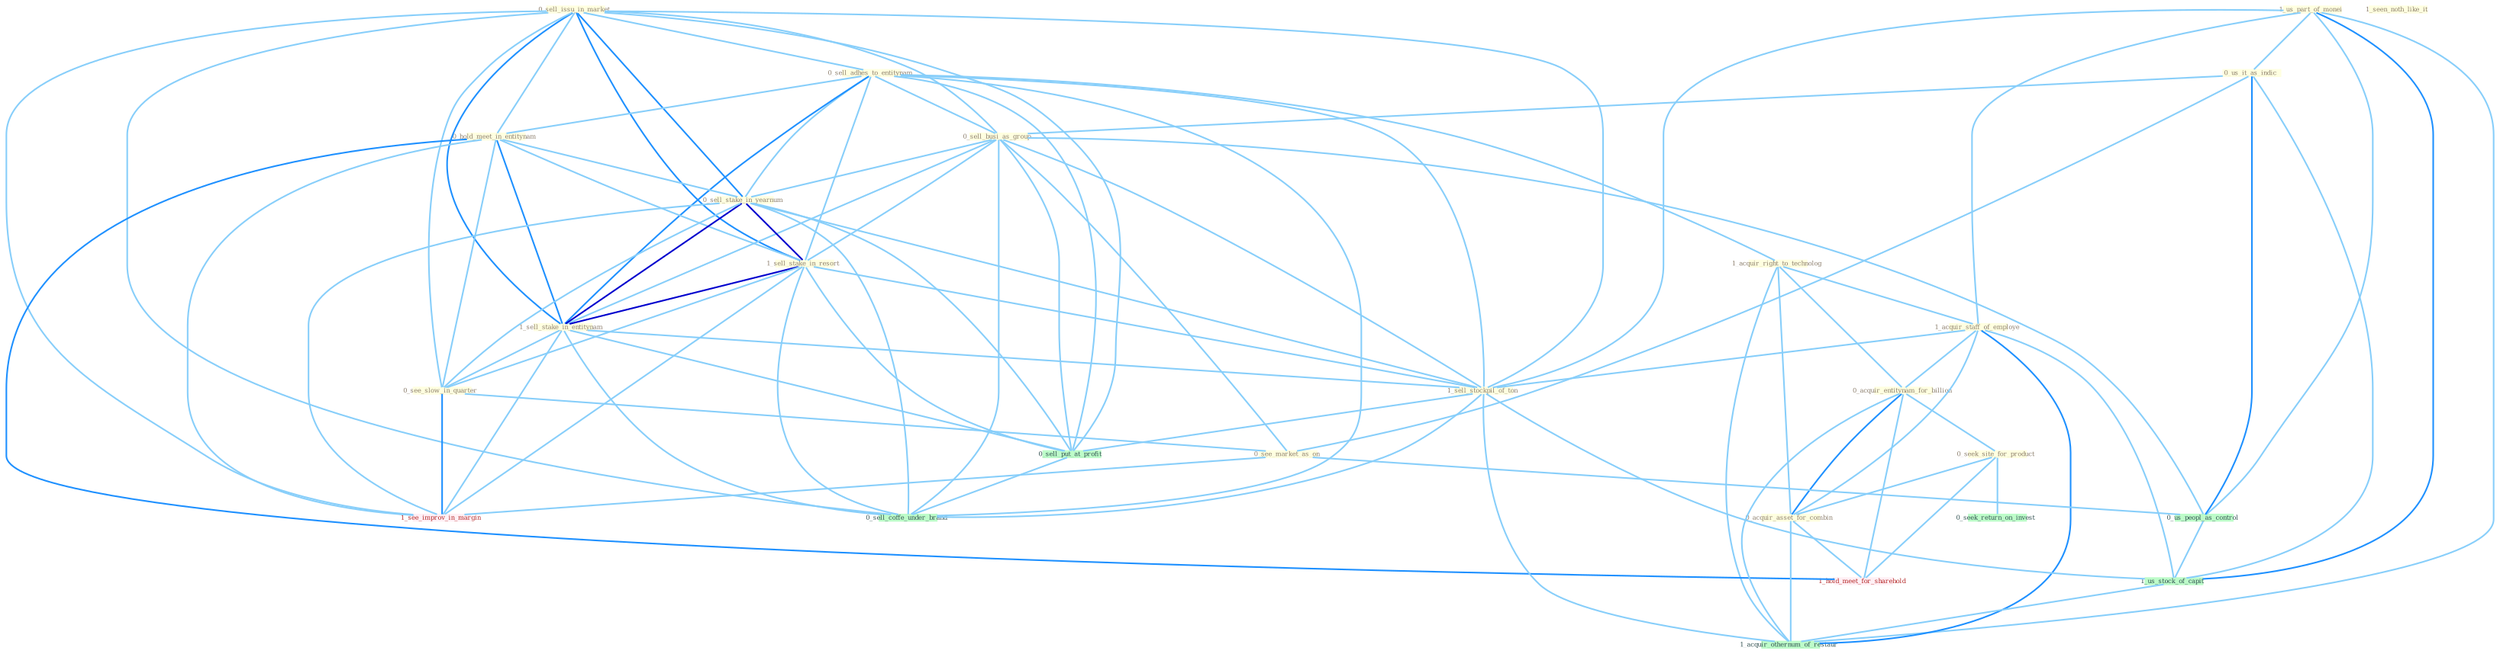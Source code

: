 Graph G{ 
    node
    [shape=polygon,style=filled,width=.5,height=.06,color="#BDFCC9",fixedsize=true,fontsize=4,
    fontcolor="#2f4f4f"];
    {node
    [color="#ffffe0", fontcolor="#8b7d6b"] "0_sell_issu_in_market " "1_seen_noth_like_it " "0_sell_adhes_to_entitynam " "1_acquir_right_to_technolog " "1_us_part_of_monei " "0_hold_meet_in_entitynam " "0_us_it_as_indic " "1_acquir_staff_of_employe " "0_sell_busi_as_group " "0_sell_stake_in_yearnum " "1_sell_stake_in_resort " "1_sell_stake_in_entitynam " "0_acquir_entitynam_for_billion " "1_sell_stockpil_of_ton " "0_seek_site_for_product " "0_acquir_asset_for_combin " "0_see_slow_in_quarter " "0_see_market_as_on "}
{node [color="#fff0f5", fontcolor="#b22222"] "1_see_improv_in_margin " "1_hold_meet_for_sharehold "}
edge [color="#B0E2FF"];

	"0_sell_issu_in_market " -- "0_sell_adhes_to_entitynam " [w="1", color="#87cefa" ];
	"0_sell_issu_in_market " -- "0_hold_meet_in_entitynam " [w="1", color="#87cefa" ];
	"0_sell_issu_in_market " -- "0_sell_busi_as_group " [w="1", color="#87cefa" ];
	"0_sell_issu_in_market " -- "0_sell_stake_in_yearnum " [w="2", color="#1e90ff" , len=0.8];
	"0_sell_issu_in_market " -- "1_sell_stake_in_resort " [w="2", color="#1e90ff" , len=0.8];
	"0_sell_issu_in_market " -- "1_sell_stake_in_entitynam " [w="2", color="#1e90ff" , len=0.8];
	"0_sell_issu_in_market " -- "1_sell_stockpil_of_ton " [w="1", color="#87cefa" ];
	"0_sell_issu_in_market " -- "0_see_slow_in_quarter " [w="1", color="#87cefa" ];
	"0_sell_issu_in_market " -- "0_sell_put_at_profit " [w="1", color="#87cefa" ];
	"0_sell_issu_in_market " -- "1_see_improv_in_margin " [w="1", color="#87cefa" ];
	"0_sell_issu_in_market " -- "0_sell_coffe_under_brand " [w="1", color="#87cefa" ];
	"0_sell_adhes_to_entitynam " -- "1_acquir_right_to_technolog " [w="1", color="#87cefa" ];
	"0_sell_adhes_to_entitynam " -- "0_hold_meet_in_entitynam " [w="1", color="#87cefa" ];
	"0_sell_adhes_to_entitynam " -- "0_sell_busi_as_group " [w="1", color="#87cefa" ];
	"0_sell_adhes_to_entitynam " -- "0_sell_stake_in_yearnum " [w="1", color="#87cefa" ];
	"0_sell_adhes_to_entitynam " -- "1_sell_stake_in_resort " [w="1", color="#87cefa" ];
	"0_sell_adhes_to_entitynam " -- "1_sell_stake_in_entitynam " [w="2", color="#1e90ff" , len=0.8];
	"0_sell_adhes_to_entitynam " -- "1_sell_stockpil_of_ton " [w="1", color="#87cefa" ];
	"0_sell_adhes_to_entitynam " -- "0_sell_put_at_profit " [w="1", color="#87cefa" ];
	"0_sell_adhes_to_entitynam " -- "0_sell_coffe_under_brand " [w="1", color="#87cefa" ];
	"1_acquir_right_to_technolog " -- "1_acquir_staff_of_employe " [w="1", color="#87cefa" ];
	"1_acquir_right_to_technolog " -- "0_acquir_entitynam_for_billion " [w="1", color="#87cefa" ];
	"1_acquir_right_to_technolog " -- "0_acquir_asset_for_combin " [w="1", color="#87cefa" ];
	"1_acquir_right_to_technolog " -- "1_acquir_othernum_of_restaur " [w="1", color="#87cefa" ];
	"1_us_part_of_monei " -- "0_us_it_as_indic " [w="1", color="#87cefa" ];
	"1_us_part_of_monei " -- "1_acquir_staff_of_employe " [w="1", color="#87cefa" ];
	"1_us_part_of_monei " -- "1_sell_stockpil_of_ton " [w="1", color="#87cefa" ];
	"1_us_part_of_monei " -- "0_us_peopl_as_control " [w="1", color="#87cefa" ];
	"1_us_part_of_monei " -- "1_us_stock_of_capit " [w="2", color="#1e90ff" , len=0.8];
	"1_us_part_of_monei " -- "1_acquir_othernum_of_restaur " [w="1", color="#87cefa" ];
	"0_hold_meet_in_entitynam " -- "0_sell_stake_in_yearnum " [w="1", color="#87cefa" ];
	"0_hold_meet_in_entitynam " -- "1_sell_stake_in_resort " [w="1", color="#87cefa" ];
	"0_hold_meet_in_entitynam " -- "1_sell_stake_in_entitynam " [w="2", color="#1e90ff" , len=0.8];
	"0_hold_meet_in_entitynam " -- "0_see_slow_in_quarter " [w="1", color="#87cefa" ];
	"0_hold_meet_in_entitynam " -- "1_see_improv_in_margin " [w="1", color="#87cefa" ];
	"0_hold_meet_in_entitynam " -- "1_hold_meet_for_sharehold " [w="2", color="#1e90ff" , len=0.8];
	"0_us_it_as_indic " -- "0_sell_busi_as_group " [w="1", color="#87cefa" ];
	"0_us_it_as_indic " -- "0_see_market_as_on " [w="1", color="#87cefa" ];
	"0_us_it_as_indic " -- "0_us_peopl_as_control " [w="2", color="#1e90ff" , len=0.8];
	"0_us_it_as_indic " -- "1_us_stock_of_capit " [w="1", color="#87cefa" ];
	"1_acquir_staff_of_employe " -- "0_acquir_entitynam_for_billion " [w="1", color="#87cefa" ];
	"1_acquir_staff_of_employe " -- "1_sell_stockpil_of_ton " [w="1", color="#87cefa" ];
	"1_acquir_staff_of_employe " -- "0_acquir_asset_for_combin " [w="1", color="#87cefa" ];
	"1_acquir_staff_of_employe " -- "1_us_stock_of_capit " [w="1", color="#87cefa" ];
	"1_acquir_staff_of_employe " -- "1_acquir_othernum_of_restaur " [w="2", color="#1e90ff" , len=0.8];
	"0_sell_busi_as_group " -- "0_sell_stake_in_yearnum " [w="1", color="#87cefa" ];
	"0_sell_busi_as_group " -- "1_sell_stake_in_resort " [w="1", color="#87cefa" ];
	"0_sell_busi_as_group " -- "1_sell_stake_in_entitynam " [w="1", color="#87cefa" ];
	"0_sell_busi_as_group " -- "1_sell_stockpil_of_ton " [w="1", color="#87cefa" ];
	"0_sell_busi_as_group " -- "0_see_market_as_on " [w="1", color="#87cefa" ];
	"0_sell_busi_as_group " -- "0_us_peopl_as_control " [w="1", color="#87cefa" ];
	"0_sell_busi_as_group " -- "0_sell_put_at_profit " [w="1", color="#87cefa" ];
	"0_sell_busi_as_group " -- "0_sell_coffe_under_brand " [w="1", color="#87cefa" ];
	"0_sell_stake_in_yearnum " -- "1_sell_stake_in_resort " [w="3", color="#0000cd" , len=0.6];
	"0_sell_stake_in_yearnum " -- "1_sell_stake_in_entitynam " [w="3", color="#0000cd" , len=0.6];
	"0_sell_stake_in_yearnum " -- "1_sell_stockpil_of_ton " [w="1", color="#87cefa" ];
	"0_sell_stake_in_yearnum " -- "0_see_slow_in_quarter " [w="1", color="#87cefa" ];
	"0_sell_stake_in_yearnum " -- "0_sell_put_at_profit " [w="1", color="#87cefa" ];
	"0_sell_stake_in_yearnum " -- "1_see_improv_in_margin " [w="1", color="#87cefa" ];
	"0_sell_stake_in_yearnum " -- "0_sell_coffe_under_brand " [w="1", color="#87cefa" ];
	"1_sell_stake_in_resort " -- "1_sell_stake_in_entitynam " [w="3", color="#0000cd" , len=0.6];
	"1_sell_stake_in_resort " -- "1_sell_stockpil_of_ton " [w="1", color="#87cefa" ];
	"1_sell_stake_in_resort " -- "0_see_slow_in_quarter " [w="1", color="#87cefa" ];
	"1_sell_stake_in_resort " -- "0_sell_put_at_profit " [w="1", color="#87cefa" ];
	"1_sell_stake_in_resort " -- "1_see_improv_in_margin " [w="1", color="#87cefa" ];
	"1_sell_stake_in_resort " -- "0_sell_coffe_under_brand " [w="1", color="#87cefa" ];
	"1_sell_stake_in_entitynam " -- "1_sell_stockpil_of_ton " [w="1", color="#87cefa" ];
	"1_sell_stake_in_entitynam " -- "0_see_slow_in_quarter " [w="1", color="#87cefa" ];
	"1_sell_stake_in_entitynam " -- "0_sell_put_at_profit " [w="1", color="#87cefa" ];
	"1_sell_stake_in_entitynam " -- "1_see_improv_in_margin " [w="1", color="#87cefa" ];
	"1_sell_stake_in_entitynam " -- "0_sell_coffe_under_brand " [w="1", color="#87cefa" ];
	"0_acquir_entitynam_for_billion " -- "0_seek_site_for_product " [w="1", color="#87cefa" ];
	"0_acquir_entitynam_for_billion " -- "0_acquir_asset_for_combin " [w="2", color="#1e90ff" , len=0.8];
	"0_acquir_entitynam_for_billion " -- "1_hold_meet_for_sharehold " [w="1", color="#87cefa" ];
	"0_acquir_entitynam_for_billion " -- "1_acquir_othernum_of_restaur " [w="1", color="#87cefa" ];
	"1_sell_stockpil_of_ton " -- "0_sell_put_at_profit " [w="1", color="#87cefa" ];
	"1_sell_stockpil_of_ton " -- "1_us_stock_of_capit " [w="1", color="#87cefa" ];
	"1_sell_stockpil_of_ton " -- "0_sell_coffe_under_brand " [w="1", color="#87cefa" ];
	"1_sell_stockpil_of_ton " -- "1_acquir_othernum_of_restaur " [w="1", color="#87cefa" ];
	"0_seek_site_for_product " -- "0_acquir_asset_for_combin " [w="1", color="#87cefa" ];
	"0_seek_site_for_product " -- "0_seek_return_on_invest " [w="1", color="#87cefa" ];
	"0_seek_site_for_product " -- "1_hold_meet_for_sharehold " [w="1", color="#87cefa" ];
	"0_acquir_asset_for_combin " -- "1_hold_meet_for_sharehold " [w="1", color="#87cefa" ];
	"0_acquir_asset_for_combin " -- "1_acquir_othernum_of_restaur " [w="1", color="#87cefa" ];
	"0_see_slow_in_quarter " -- "0_see_market_as_on " [w="1", color="#87cefa" ];
	"0_see_slow_in_quarter " -- "1_see_improv_in_margin " [w="2", color="#1e90ff" , len=0.8];
	"0_see_market_as_on " -- "0_us_peopl_as_control " [w="1", color="#87cefa" ];
	"0_see_market_as_on " -- "1_see_improv_in_margin " [w="1", color="#87cefa" ];
	"0_us_peopl_as_control " -- "1_us_stock_of_capit " [w="1", color="#87cefa" ];
	"0_sell_put_at_profit " -- "0_sell_coffe_under_brand " [w="1", color="#87cefa" ];
	"1_us_stock_of_capit " -- "1_acquir_othernum_of_restaur " [w="1", color="#87cefa" ];
}